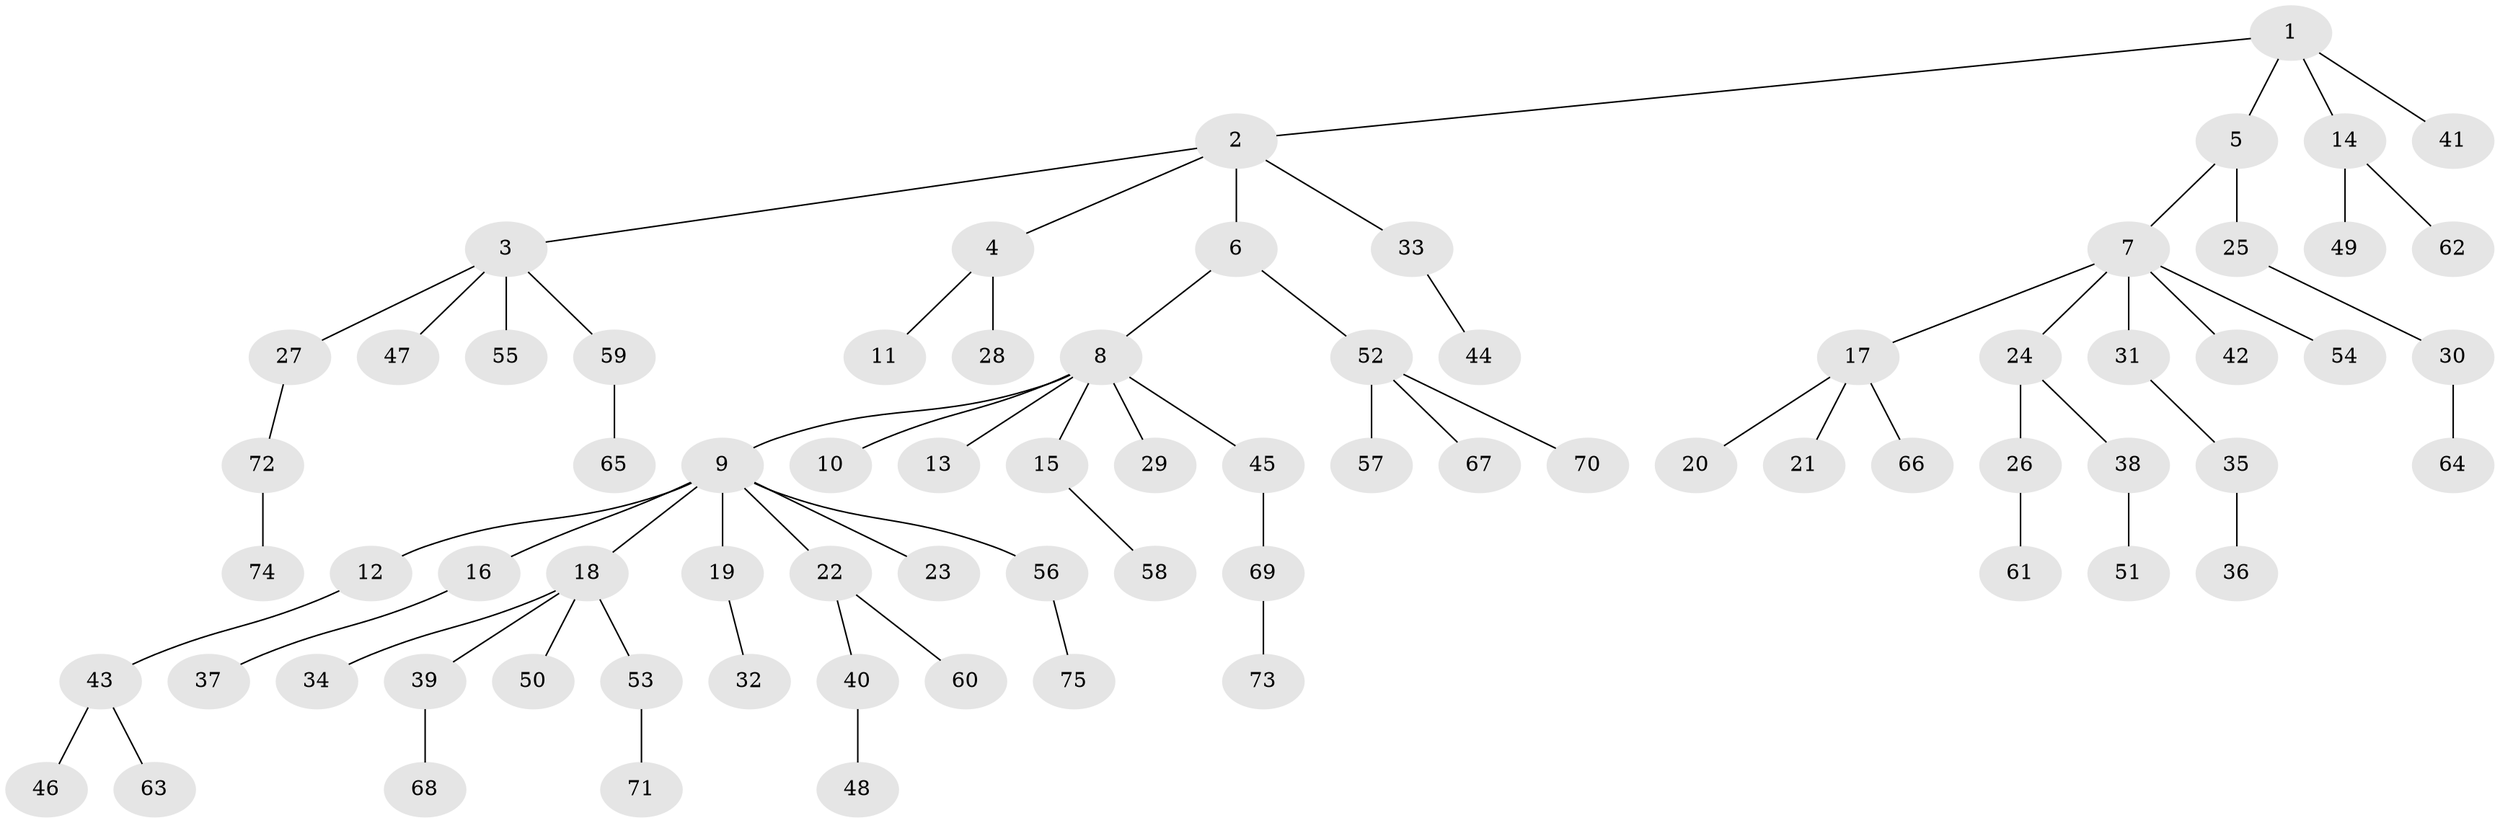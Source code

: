 // coarse degree distribution, {1: 0.9545454545454546, 21: 0.045454545454545456}
// Generated by graph-tools (version 1.1) at 2025/56/03/04/25 21:56:17]
// undirected, 75 vertices, 74 edges
graph export_dot {
graph [start="1"]
  node [color=gray90,style=filled];
  1;
  2;
  3;
  4;
  5;
  6;
  7;
  8;
  9;
  10;
  11;
  12;
  13;
  14;
  15;
  16;
  17;
  18;
  19;
  20;
  21;
  22;
  23;
  24;
  25;
  26;
  27;
  28;
  29;
  30;
  31;
  32;
  33;
  34;
  35;
  36;
  37;
  38;
  39;
  40;
  41;
  42;
  43;
  44;
  45;
  46;
  47;
  48;
  49;
  50;
  51;
  52;
  53;
  54;
  55;
  56;
  57;
  58;
  59;
  60;
  61;
  62;
  63;
  64;
  65;
  66;
  67;
  68;
  69;
  70;
  71;
  72;
  73;
  74;
  75;
  1 -- 2;
  1 -- 5;
  1 -- 14;
  1 -- 41;
  2 -- 3;
  2 -- 4;
  2 -- 6;
  2 -- 33;
  3 -- 27;
  3 -- 47;
  3 -- 55;
  3 -- 59;
  4 -- 11;
  4 -- 28;
  5 -- 7;
  5 -- 25;
  6 -- 8;
  6 -- 52;
  7 -- 17;
  7 -- 24;
  7 -- 31;
  7 -- 42;
  7 -- 54;
  8 -- 9;
  8 -- 10;
  8 -- 13;
  8 -- 15;
  8 -- 29;
  8 -- 45;
  9 -- 12;
  9 -- 16;
  9 -- 18;
  9 -- 19;
  9 -- 22;
  9 -- 23;
  9 -- 56;
  12 -- 43;
  14 -- 49;
  14 -- 62;
  15 -- 58;
  16 -- 37;
  17 -- 20;
  17 -- 21;
  17 -- 66;
  18 -- 34;
  18 -- 39;
  18 -- 50;
  18 -- 53;
  19 -- 32;
  22 -- 40;
  22 -- 60;
  24 -- 26;
  24 -- 38;
  25 -- 30;
  26 -- 61;
  27 -- 72;
  30 -- 64;
  31 -- 35;
  33 -- 44;
  35 -- 36;
  38 -- 51;
  39 -- 68;
  40 -- 48;
  43 -- 46;
  43 -- 63;
  45 -- 69;
  52 -- 57;
  52 -- 67;
  52 -- 70;
  53 -- 71;
  56 -- 75;
  59 -- 65;
  69 -- 73;
  72 -- 74;
}

